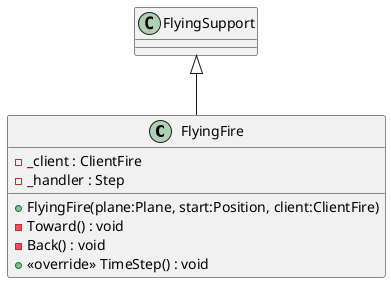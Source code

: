 @startuml
class FlyingFire {
    - _client : ClientFire
    - _handler : Step
    + FlyingFire(plane:Plane, start:Position, client:ClientFire)
    - Toward() : void
    - Back() : void
    + <<override>> TimeStep() : void
}
FlyingSupport <|-- FlyingFire
@enduml
